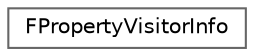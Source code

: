 digraph "Graphical Class Hierarchy"
{
 // INTERACTIVE_SVG=YES
 // LATEX_PDF_SIZE
  bgcolor="transparent";
  edge [fontname=Helvetica,fontsize=10,labelfontname=Helvetica,labelfontsize=10];
  node [fontname=Helvetica,fontsize=10,shape=box,height=0.2,width=0.4];
  rankdir="LR";
  Node0 [id="Node000000",label="FPropertyVisitorInfo",height=0.2,width=0.4,color="grey40", fillcolor="white", style="filled",URL="$dc/d58/structFPropertyVisitorInfo.html",tooltip=" "];
}
